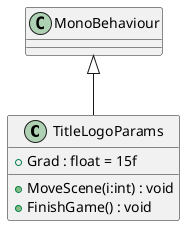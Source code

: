 @startuml
class TitleLogoParams {
    + Grad : float = 15f
    + MoveScene(i:int) : void
    + FinishGame() : void
}
MonoBehaviour <|-- TitleLogoParams
@enduml
